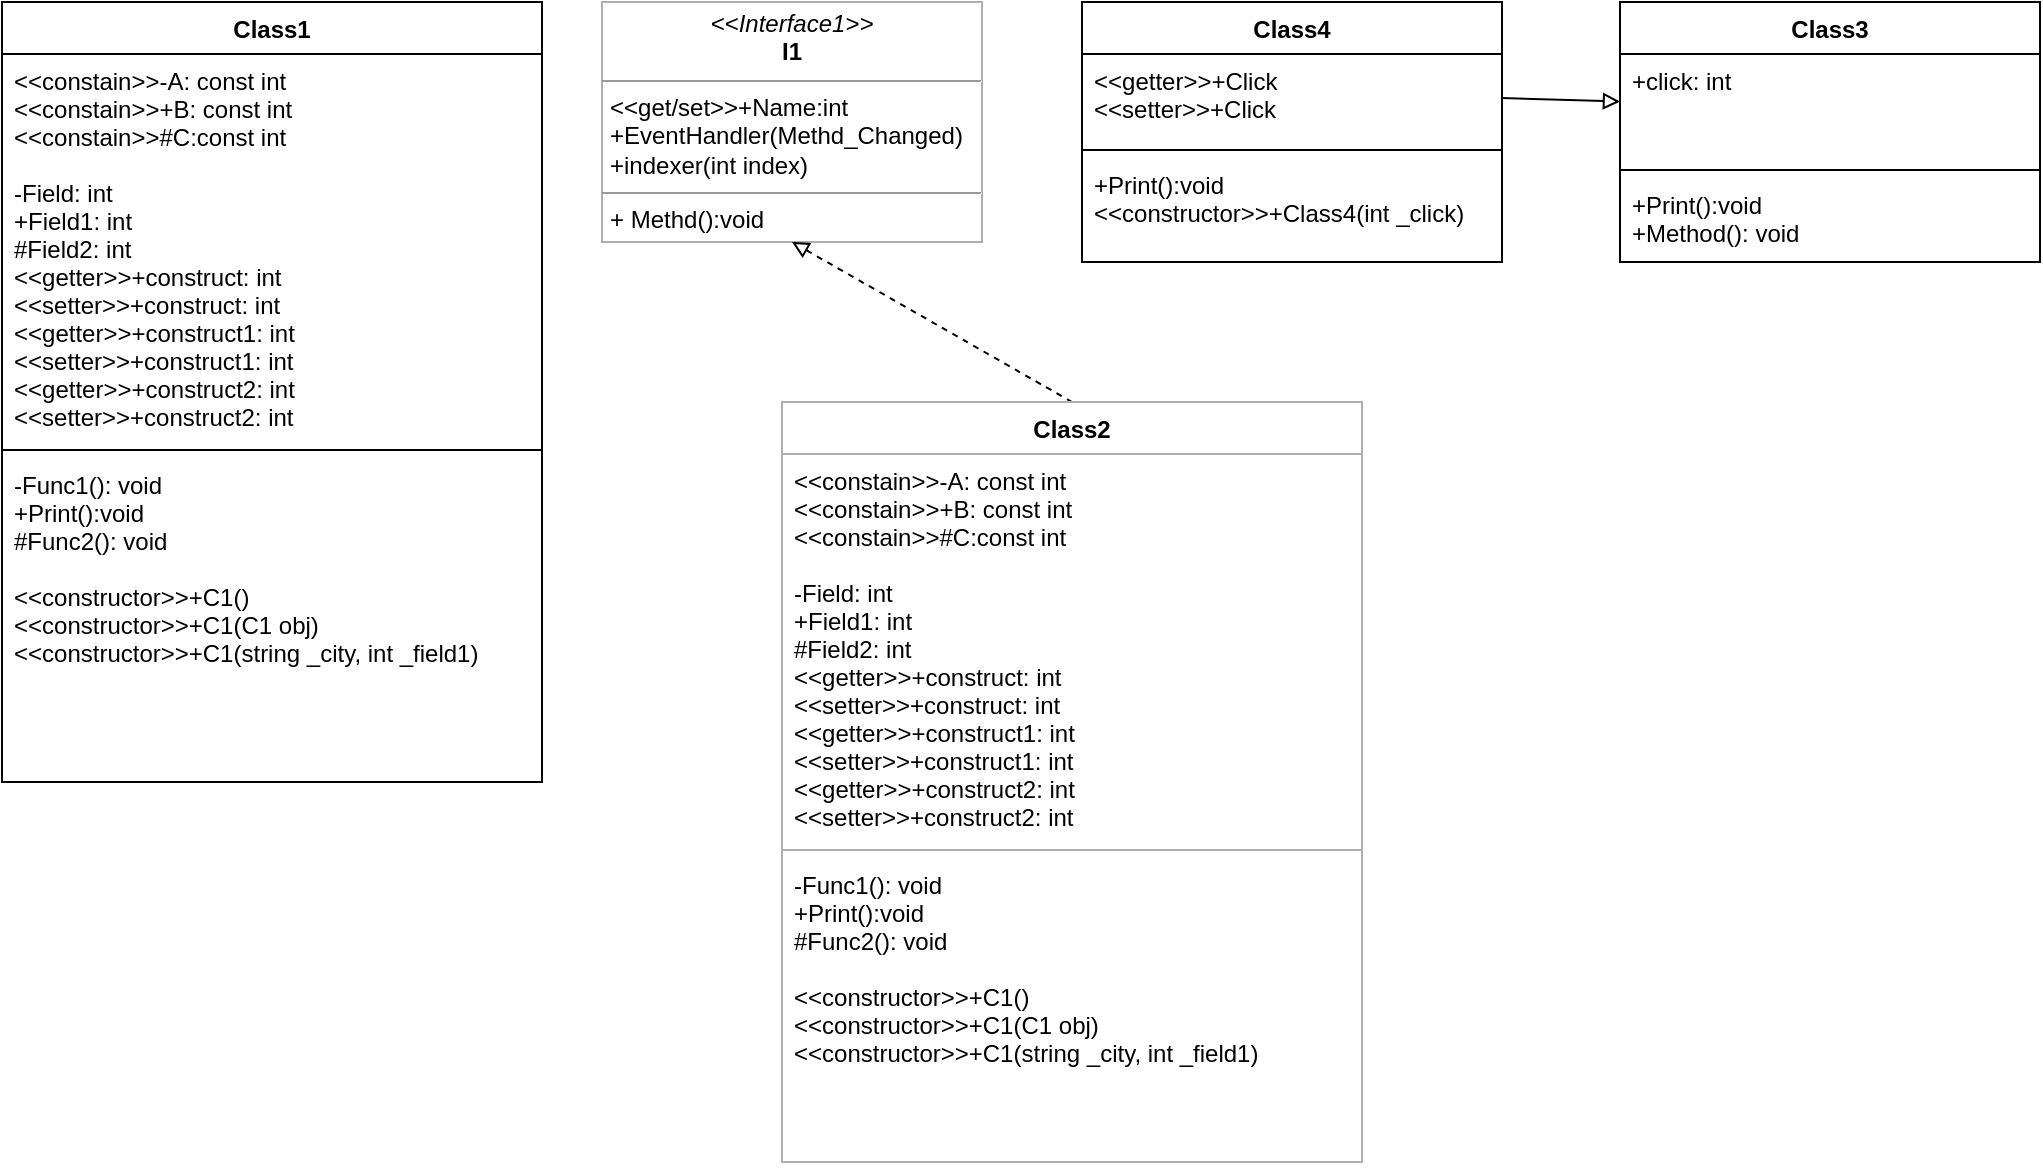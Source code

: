 <mxfile version="21.0.8" type="device"><diagram id="c2sIKJg0gc67QMlu0mUO" name="Страница 1"><mxGraphModel dx="1050" dy="491" grid="1" gridSize="10" guides="1" tooltips="1" connect="1" arrows="1" fold="1" page="1" pageScale="1" pageWidth="1169" pageHeight="1654" math="0" shadow="0"><root><mxCell id="0"/><mxCell id="1" parent="0"/><mxCell id="ePvfItHheCF4gEozhFM6-3" value="Class1&#10;" style="swimlane;fontStyle=1;align=center;verticalAlign=top;childLayout=stackLayout;horizontal=1;startSize=26;horizontalStack=0;resizeParent=1;resizeParentMax=0;resizeLast=0;collapsible=1;marginBottom=0;" parent="1" vertex="1"><mxGeometry x="150" y="140" width="270" height="390" as="geometry"><mxRectangle x="190" y="140" width="60" height="30" as="alternateBounds"/></mxGeometry></mxCell><mxCell id="ePvfItHheCF4gEozhFM6-4" value="&lt;&lt;constain&gt;&gt;-A: const int&#10;&lt;&lt;constain&gt;&gt;+B: const int&#10;&lt;&lt;constain&gt;&gt;#C:const int &#10;&#10;-Field: int&#10;+Field1: int&#10;#Field2: int&#10;&lt;&lt;getter&gt;&gt;+construct: int&#10;&lt;&lt;setter&gt;&gt;+construct: int&#10;&lt;&lt;getter&gt;&gt;+construct1: int&#10;&lt;&lt;setter&gt;&gt;+construct1: int&#10;&lt;&lt;getter&gt;&gt;+construct2: int&#10;&lt;&lt;setter&gt;&gt;+construct2: int" style="text;strokeColor=none;fillColor=none;align=left;verticalAlign=top;spacingLeft=4;spacingRight=4;overflow=hidden;rotatable=0;points=[[0,0.5],[1,0.5]];portConstraint=eastwest;" parent="ePvfItHheCF4gEozhFM6-3" vertex="1"><mxGeometry y="26" width="270" height="194" as="geometry"/></mxCell><mxCell id="ePvfItHheCF4gEozhFM6-5" value="" style="line;strokeWidth=1;fillColor=none;align=left;verticalAlign=middle;spacingTop=-1;spacingLeft=3;spacingRight=3;rotatable=0;labelPosition=right;points=[];portConstraint=eastwest;strokeColor=inherit;" parent="ePvfItHheCF4gEozhFM6-3" vertex="1"><mxGeometry y="220" width="270" height="8" as="geometry"/></mxCell><mxCell id="ePvfItHheCF4gEozhFM6-6" value="-Func1(): void&#10;+Print():void&#10;#Func2(): void&#10;&#10;&lt;&lt;constructor&gt;&gt;+C1()&#10;&lt;&lt;constructor&gt;&gt;+C1(C1 obj)&#10;&lt;&lt;constructor&gt;&gt;+C1(string _city, int _field1)" style="text;strokeColor=none;fillColor=none;align=left;verticalAlign=top;spacingLeft=4;spacingRight=4;overflow=hidden;rotatable=0;points=[[0,0.5],[1,0.5]];portConstraint=eastwest;" parent="ePvfItHheCF4gEozhFM6-3" vertex="1"><mxGeometry y="228" width="270" height="162" as="geometry"/></mxCell><mxCell id="ePvfItHheCF4gEozhFM6-10" value="&lt;p style=&quot;margin:0px;margin-top:4px;text-align:center;&quot;&gt;&lt;i&gt;&amp;lt;&amp;lt;Interface1&amp;gt;&amp;gt;&lt;/i&gt;&lt;br&gt;&lt;b&gt;I1&lt;/b&gt;&lt;/p&gt;&lt;hr size=&quot;1&quot;&gt;&lt;p style=&quot;margin:0px;margin-left:4px;&quot;&gt;&amp;lt;&amp;lt;get/set&amp;gt;&amp;gt;+Name:int&lt;br&gt;+EventHandler(Methd_Changed)&lt;/p&gt;&lt;p style=&quot;margin:0px;margin-left:4px;&quot;&gt;+indexer(int index)&lt;/p&gt;&lt;hr size=&quot;1&quot;&gt;&lt;p style=&quot;margin:0px;margin-left:4px;&quot;&gt;+ Methd():void&lt;/p&gt;" style="verticalAlign=top;align=left;overflow=fill;fontSize=12;fontFamily=Helvetica;html=1;strokeColor=#b2aeae;" parent="1" vertex="1"><mxGeometry x="450" y="140" width="190" height="120" as="geometry"/></mxCell><mxCell id="C0he0YLgQ48MJFbD1KpD-16" style="edgeStyle=none;curved=1;rounded=0;orthogonalLoop=1;jettySize=auto;html=1;exitX=0.5;exitY=0;exitDx=0;exitDy=0;entryX=0.5;entryY=1;entryDx=0;entryDy=0;fontSize=12;dashed=1;endArrow=block;endFill=0;" parent="1" source="ePvfItHheCF4gEozhFM6-11" target="ePvfItHheCF4gEozhFM6-10" edge="1"><mxGeometry relative="1" as="geometry"/></mxCell><mxCell id="ePvfItHheCF4gEozhFM6-11" value="Class2&#10;" style="swimlane;fontStyle=1;align=center;verticalAlign=top;childLayout=stackLayout;horizontal=1;startSize=26;horizontalStack=0;resizeParent=1;resizeParentMax=0;resizeLast=0;collapsible=1;marginBottom=0;strokeColor=#b2aeae;" parent="1" vertex="1"><mxGeometry x="540" y="340" width="290" height="380" as="geometry"><mxRectangle x="540" y="340" width="80" height="30" as="alternateBounds"/></mxGeometry></mxCell><mxCell id="ePvfItHheCF4gEozhFM6-12" value="&lt;&lt;constain&gt;&gt;-A: const int&#10;&lt;&lt;constain&gt;&gt;+B: const int&#10;&lt;&lt;constain&gt;&gt;#C:const int &#10;&#10;-Field: int&#10;+Field1: int&#10;#Field2: int&#10;&lt;&lt;getter&gt;&gt;+construct: int&#10;&lt;&lt;setter&gt;&gt;+construct: int&#10;&lt;&lt;getter&gt;&gt;+construct1: int&#10;&lt;&lt;setter&gt;&gt;+construct1: int&#10;&lt;&lt;getter&gt;&gt;+construct2: int&#10;&lt;&lt;setter&gt;&gt;+construct2: int" style="text;strokeColor=none;fillColor=none;align=left;verticalAlign=top;spacingLeft=4;spacingRight=4;overflow=hidden;rotatable=0;points=[[0,0.5],[1,0.5]];portConstraint=eastwest;" parent="ePvfItHheCF4gEozhFM6-11" vertex="1"><mxGeometry y="26" width="290" height="194" as="geometry"/></mxCell><mxCell id="ePvfItHheCF4gEozhFM6-13" value="" style="line;strokeWidth=1;fillColor=none;align=left;verticalAlign=middle;spacingTop=-1;spacingLeft=3;spacingRight=3;rotatable=0;labelPosition=right;points=[];portConstraint=eastwest;strokeColor=inherit;" parent="ePvfItHheCF4gEozhFM6-11" vertex="1"><mxGeometry y="220" width="290" height="8" as="geometry"/></mxCell><mxCell id="ePvfItHheCF4gEozhFM6-14" value="-Func1(): void&#10;+Print():void&#10;#Func2(): void&#10;&#10;&lt;&lt;constructor&gt;&gt;+C1()&#10;&lt;&lt;constructor&gt;&gt;+C1(C1 obj)&#10;&lt;&lt;constructor&gt;&gt;+C1(string _city, int _field1)" style="text;strokeColor=none;fillColor=none;align=left;verticalAlign=top;spacingLeft=4;spacingRight=4;overflow=hidden;rotatable=0;points=[[0,0.5],[1,0.5]];portConstraint=eastwest;" parent="ePvfItHheCF4gEozhFM6-11" vertex="1"><mxGeometry y="228" width="290" height="152" as="geometry"/></mxCell><mxCell id="C0he0YLgQ48MJFbD1KpD-1" value="Class4" style="swimlane;fontStyle=1;align=center;verticalAlign=top;childLayout=stackLayout;horizontal=1;startSize=26;horizontalStack=0;resizeParent=1;resizeParentMax=0;resizeLast=0;collapsible=1;marginBottom=0;" parent="1" vertex="1"><mxGeometry x="690" y="140" width="210" height="130" as="geometry"><mxRectangle x="190" y="140" width="60" height="30" as="alternateBounds"/></mxGeometry></mxCell><mxCell id="C0he0YLgQ48MJFbD1KpD-2" value="&lt;&lt;getter&gt;&gt;+Click&#10;&lt;&lt;setter&gt;&gt;+Click" style="text;strokeColor=none;fillColor=none;align=left;verticalAlign=top;spacingLeft=4;spacingRight=4;overflow=hidden;rotatable=0;points=[[0,0.5],[1,0.5]];portConstraint=eastwest;" parent="C0he0YLgQ48MJFbD1KpD-1" vertex="1"><mxGeometry y="26" width="210" height="44" as="geometry"/></mxCell><mxCell id="C0he0YLgQ48MJFbD1KpD-3" value="" style="line;strokeWidth=1;fillColor=none;align=left;verticalAlign=middle;spacingTop=-1;spacingLeft=3;spacingRight=3;rotatable=0;labelPosition=right;points=[];portConstraint=eastwest;strokeColor=inherit;" parent="C0he0YLgQ48MJFbD1KpD-1" vertex="1"><mxGeometry y="70" width="210" height="8" as="geometry"/></mxCell><mxCell id="C0he0YLgQ48MJFbD1KpD-4" value="+Print():void&#10;&lt;&lt;constructor&gt;&gt;+Class4(int _click)" style="text;strokeColor=none;fillColor=none;align=left;verticalAlign=top;spacingLeft=4;spacingRight=4;overflow=hidden;rotatable=0;points=[[0,0.5],[1,0.5]];portConstraint=eastwest;" parent="C0he0YLgQ48MJFbD1KpD-1" vertex="1"><mxGeometry y="78" width="210" height="52" as="geometry"/></mxCell><mxCell id="C0he0YLgQ48MJFbD1KpD-5" value="Class3" style="swimlane;fontStyle=1;align=center;verticalAlign=top;childLayout=stackLayout;horizontal=1;startSize=26;horizontalStack=0;resizeParent=1;resizeParentMax=0;resizeLast=0;collapsible=1;marginBottom=0;" parent="1" vertex="1"><mxGeometry x="959" y="140" width="210" height="130" as="geometry"><mxRectangle x="190" y="140" width="60" height="30" as="alternateBounds"/></mxGeometry></mxCell><mxCell id="C0he0YLgQ48MJFbD1KpD-6" value="+click: int&#10;&#10;" style="text;strokeColor=none;fillColor=none;align=left;verticalAlign=top;spacingLeft=4;spacingRight=4;overflow=hidden;rotatable=0;points=[[0,0.5],[1,0.5]];portConstraint=eastwest;" parent="C0he0YLgQ48MJFbD1KpD-5" vertex="1"><mxGeometry y="26" width="210" height="54" as="geometry"/></mxCell><mxCell id="C0he0YLgQ48MJFbD1KpD-7" value="" style="line;strokeWidth=1;fillColor=none;align=left;verticalAlign=middle;spacingTop=-1;spacingLeft=3;spacingRight=3;rotatable=0;labelPosition=right;points=[];portConstraint=eastwest;strokeColor=inherit;" parent="C0he0YLgQ48MJFbD1KpD-5" vertex="1"><mxGeometry y="80" width="210" height="8" as="geometry"/></mxCell><mxCell id="C0he0YLgQ48MJFbD1KpD-8" value="+Print():void&#10;+Method(): void" style="text;strokeColor=none;fillColor=none;align=left;verticalAlign=top;spacingLeft=4;spacingRight=4;overflow=hidden;rotatable=0;points=[[0,0.5],[1,0.5]];portConstraint=eastwest;" parent="C0he0YLgQ48MJFbD1KpD-5" vertex="1"><mxGeometry y="88" width="210" height="42" as="geometry"/></mxCell><mxCell id="C0he0YLgQ48MJFbD1KpD-20" style="edgeStyle=none;curved=1;rounded=0;orthogonalLoop=1;jettySize=auto;html=1;exitX=1;exitY=0.5;exitDx=0;exitDy=0;fontSize=12;endArrow=block;endFill=0;" parent="1" source="C0he0YLgQ48MJFbD1KpD-2" target="C0he0YLgQ48MJFbD1KpD-6" edge="1"><mxGeometry relative="1" as="geometry"/></mxCell></root></mxGraphModel></diagram></mxfile>